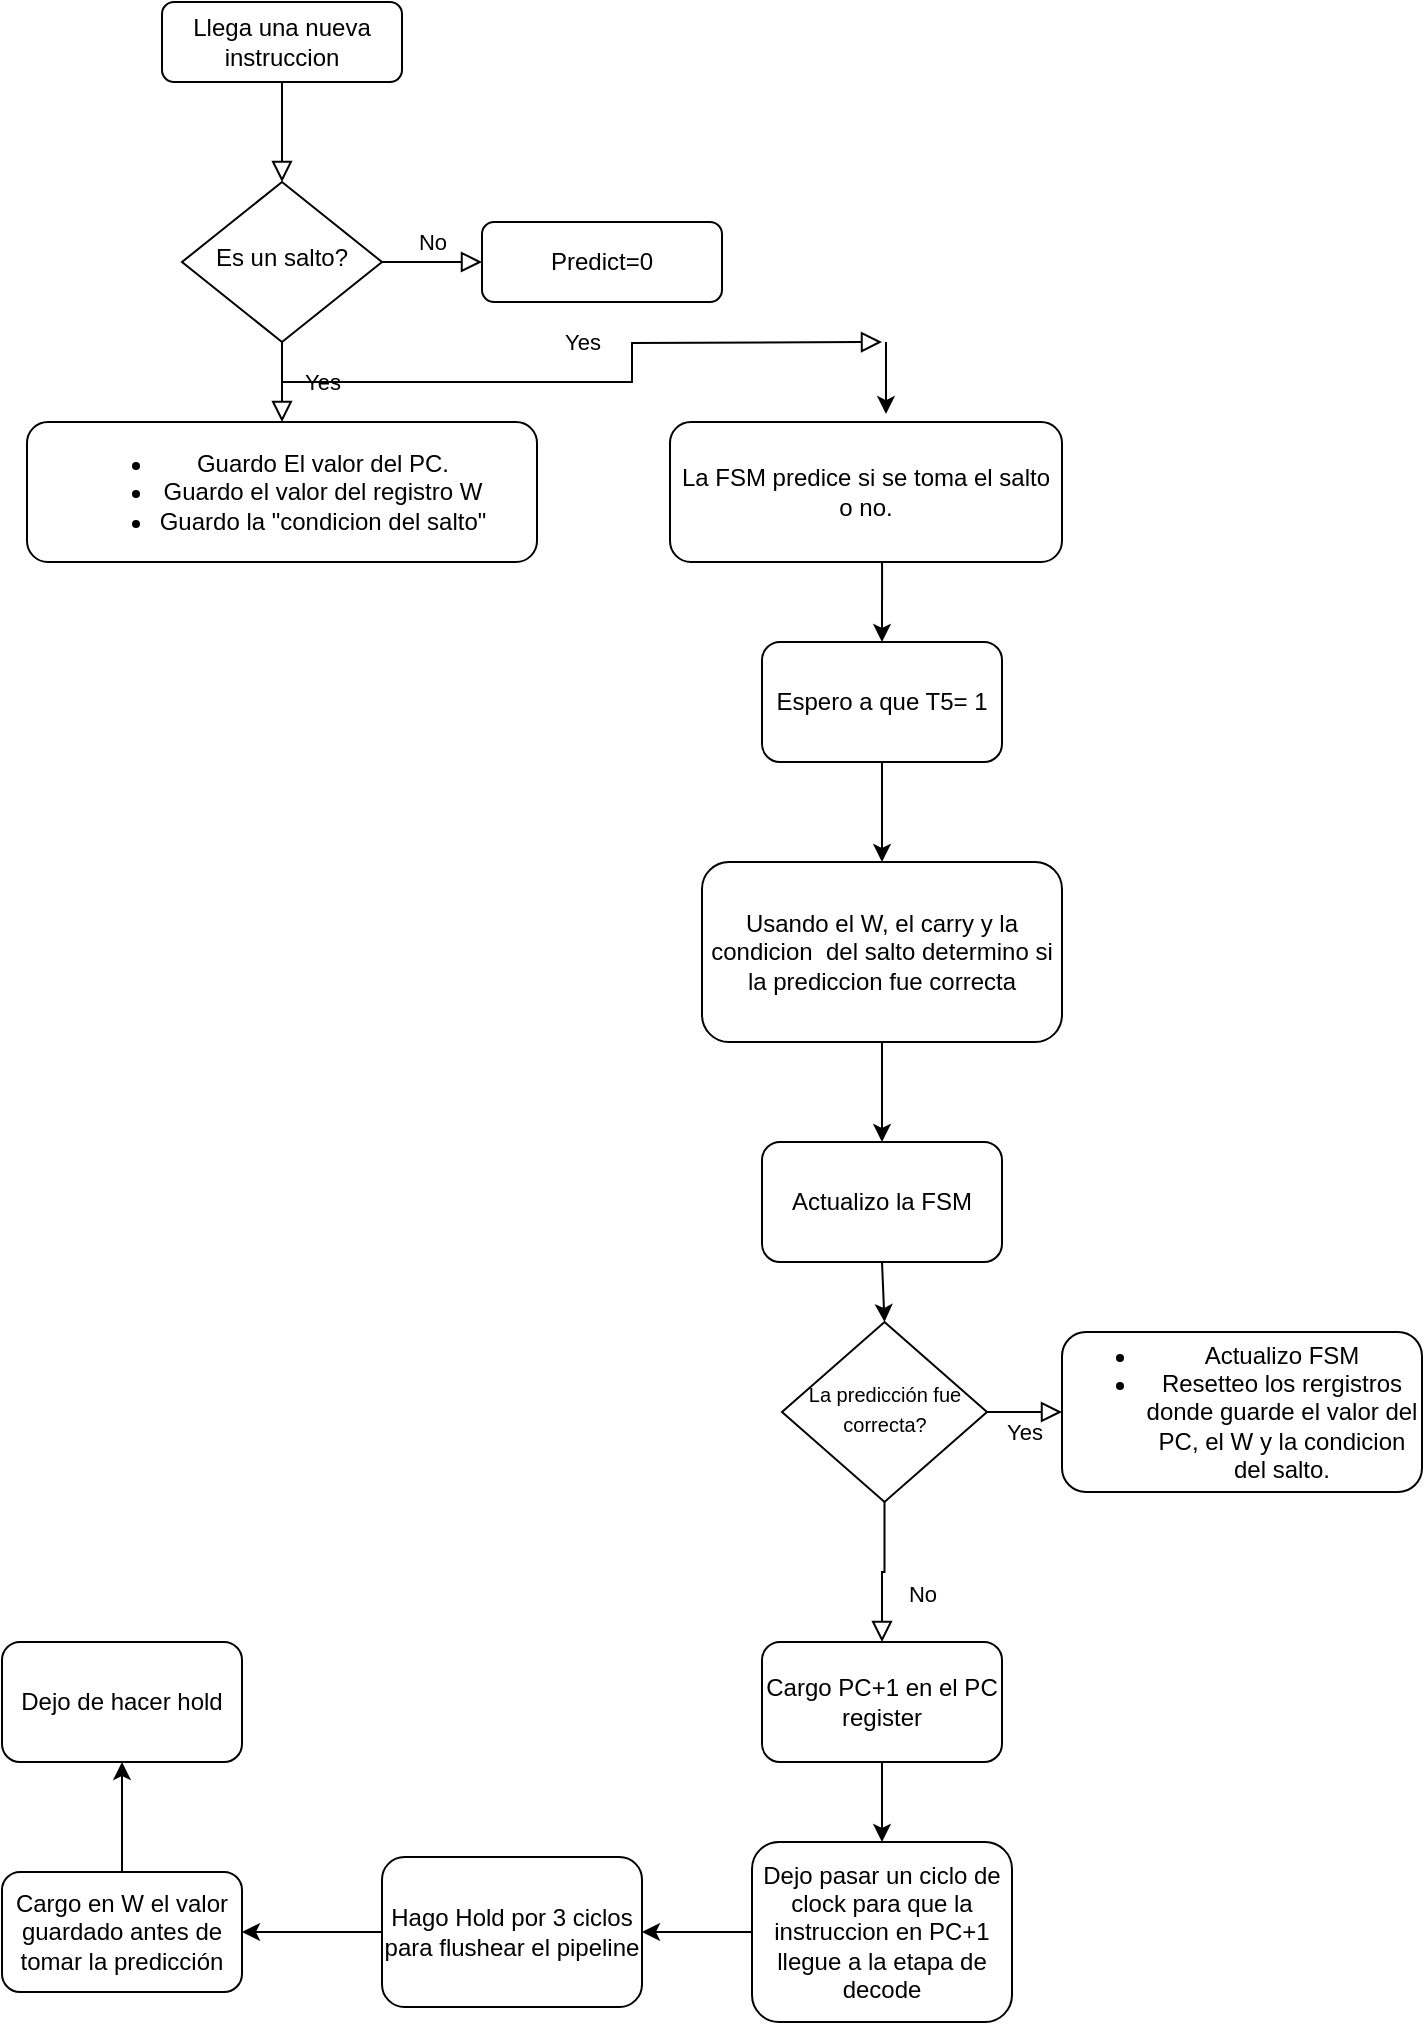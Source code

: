 <mxfile version="13.0.9" type="device"><diagram id="C5RBs43oDa-KdzZeNtuy" name="Page-1"><mxGraphModel dx="868" dy="482" grid="1" gridSize="10" guides="1" tooltips="1" connect="1" arrows="1" fold="1" page="1" pageScale="1" pageWidth="827" pageHeight="1169" math="0" shadow="0"><root><mxCell id="WIyWlLk6GJQsqaUBKTNV-0"/><mxCell id="WIyWlLk6GJQsqaUBKTNV-1" parent="WIyWlLk6GJQsqaUBKTNV-0"/><mxCell id="WIyWlLk6GJQsqaUBKTNV-2" value="" style="rounded=0;html=1;jettySize=auto;orthogonalLoop=1;fontSize=11;endArrow=block;endFill=0;endSize=8;strokeWidth=1;shadow=0;labelBackgroundColor=none;edgeStyle=orthogonalEdgeStyle;" parent="WIyWlLk6GJQsqaUBKTNV-1" source="WIyWlLk6GJQsqaUBKTNV-3" target="WIyWlLk6GJQsqaUBKTNV-6" edge="1"><mxGeometry relative="1" as="geometry"/></mxCell><mxCell id="WIyWlLk6GJQsqaUBKTNV-3" value="Llega una nueva instruccion" style="rounded=1;whiteSpace=wrap;html=1;fontSize=12;glass=0;strokeWidth=1;shadow=0;" parent="WIyWlLk6GJQsqaUBKTNV-1" vertex="1"><mxGeometry x="160" y="80" width="120" height="40" as="geometry"/></mxCell><mxCell id="WIyWlLk6GJQsqaUBKTNV-4" value="Yes" style="rounded=0;html=1;jettySize=auto;orthogonalLoop=1;fontSize=11;endArrow=block;endFill=0;endSize=8;strokeWidth=1;shadow=0;labelBackgroundColor=none;edgeStyle=orthogonalEdgeStyle;entryX=0.5;entryY=0;entryDx=0;entryDy=0;" parent="WIyWlLk6GJQsqaUBKTNV-1" source="WIyWlLk6GJQsqaUBKTNV-6" target="YGlBLgXunkYc2qi7DYy2-1" edge="1"><mxGeometry y="20" relative="1" as="geometry"><mxPoint as="offset"/><mxPoint x="220" y="280" as="targetPoint"/></mxGeometry></mxCell><mxCell id="WIyWlLk6GJQsqaUBKTNV-5" value="No" style="edgeStyle=orthogonalEdgeStyle;rounded=0;html=1;jettySize=auto;orthogonalLoop=1;fontSize=11;endArrow=block;endFill=0;endSize=8;strokeWidth=1;shadow=0;labelBackgroundColor=none;" parent="WIyWlLk6GJQsqaUBKTNV-1" source="WIyWlLk6GJQsqaUBKTNV-6" target="WIyWlLk6GJQsqaUBKTNV-7" edge="1"><mxGeometry y="10" relative="1" as="geometry"><mxPoint as="offset"/></mxGeometry></mxCell><mxCell id="WIyWlLk6GJQsqaUBKTNV-6" value="Es un salto?" style="rhombus;whiteSpace=wrap;html=1;shadow=0;fontFamily=Helvetica;fontSize=12;align=center;strokeWidth=1;spacing=6;spacingTop=-4;" parent="WIyWlLk6GJQsqaUBKTNV-1" vertex="1"><mxGeometry x="170" y="170" width="100" height="80" as="geometry"/></mxCell><mxCell id="WIyWlLk6GJQsqaUBKTNV-7" value="Predict=0" style="rounded=1;whiteSpace=wrap;html=1;fontSize=12;glass=0;strokeWidth=1;shadow=0;" parent="WIyWlLk6GJQsqaUBKTNV-1" vertex="1"><mxGeometry x="320" y="190" width="120" height="40" as="geometry"/></mxCell><mxCell id="WIyWlLk6GJQsqaUBKTNV-8" value="No" style="rounded=0;html=1;jettySize=auto;orthogonalLoop=1;fontSize=11;endArrow=block;endFill=0;endSize=8;strokeWidth=1;shadow=0;labelBackgroundColor=none;edgeStyle=orthogonalEdgeStyle;entryX=0.5;entryY=0;entryDx=0;entryDy=0;" parent="WIyWlLk6GJQsqaUBKTNV-1" source="WIyWlLk6GJQsqaUBKTNV-10" target="YGlBLgXunkYc2qi7DYy2-18" edge="1"><mxGeometry x="0.333" y="20" relative="1" as="geometry"><mxPoint as="offset"/><mxPoint x="532.2" y="900" as="targetPoint"/></mxGeometry></mxCell><mxCell id="WIyWlLk6GJQsqaUBKTNV-9" value="Yes" style="edgeStyle=orthogonalEdgeStyle;rounded=0;html=1;jettySize=auto;orthogonalLoop=1;fontSize=11;endArrow=block;endFill=0;endSize=8;strokeWidth=1;shadow=0;labelBackgroundColor=none;" parent="WIyWlLk6GJQsqaUBKTNV-1" source="WIyWlLk6GJQsqaUBKTNV-10" target="WIyWlLk6GJQsqaUBKTNV-12" edge="1"><mxGeometry y="10" relative="1" as="geometry"><mxPoint as="offset"/></mxGeometry></mxCell><mxCell id="WIyWlLk6GJQsqaUBKTNV-10" value="&lt;font style=&quot;font-size: 10px&quot;&gt;La predicción fue correcta?&lt;/font&gt;" style="rhombus;whiteSpace=wrap;html=1;shadow=0;fontFamily=Helvetica;fontSize=12;align=center;strokeWidth=1;spacing=6;spacingTop=-4;" parent="WIyWlLk6GJQsqaUBKTNV-1" vertex="1"><mxGeometry x="470" y="740" width="102.5" height="90" as="geometry"/></mxCell><mxCell id="WIyWlLk6GJQsqaUBKTNV-12" value="&lt;ul&gt;&lt;li&gt;Actualizo FSM&lt;/li&gt;&lt;li&gt;Resetteo los rergistros donde guarde el valor del PC, el W y la condicion del salto.&lt;/li&gt;&lt;/ul&gt;" style="rounded=1;whiteSpace=wrap;html=1;fontSize=12;glass=0;strokeWidth=1;shadow=0;" parent="WIyWlLk6GJQsqaUBKTNV-1" vertex="1"><mxGeometry x="610" y="745" width="180" height="80" as="geometry"/></mxCell><mxCell id="YGlBLgXunkYc2qi7DYy2-1" value="&lt;ul&gt;&lt;li&gt;Guardo El valor del PC.&lt;/li&gt;&lt;li&gt;Guardo el valor del registro W&lt;/li&gt;&lt;li&gt;Guardo la &quot;condicion del salto&quot;&lt;/li&gt;&lt;/ul&gt;" style="rounded=1;whiteSpace=wrap;html=1;" vertex="1" parent="WIyWlLk6GJQsqaUBKTNV-1"><mxGeometry x="92.5" y="290" width="255" height="70" as="geometry"/></mxCell><mxCell id="YGlBLgXunkYc2qi7DYy2-2" value="La FSM predice si se toma el salto o no." style="rounded=1;whiteSpace=wrap;html=1;" vertex="1" parent="WIyWlLk6GJQsqaUBKTNV-1"><mxGeometry x="414" y="290" width="196" height="70" as="geometry"/></mxCell><mxCell id="YGlBLgXunkYc2qi7DYy2-4" value="" style="endArrow=classic;html=1;entryX=0.551;entryY=-0.057;entryDx=0;entryDy=0;entryPerimeter=0;" edge="1" parent="WIyWlLk6GJQsqaUBKTNV-1" target="YGlBLgXunkYc2qi7DYy2-2"><mxGeometry width="50" height="50" relative="1" as="geometry"><mxPoint x="522" y="250" as="sourcePoint"/><mxPoint x="340" y="350" as="targetPoint"/></mxGeometry></mxCell><mxCell id="YGlBLgXunkYc2qi7DYy2-5" value="Yes" style="rounded=0;html=1;jettySize=auto;orthogonalLoop=1;fontSize=11;endArrow=block;endFill=0;endSize=8;strokeWidth=1;shadow=0;labelBackgroundColor=none;edgeStyle=orthogonalEdgeStyle;exitX=0.5;exitY=1;exitDx=0;exitDy=0;" edge="1" parent="WIyWlLk6GJQsqaUBKTNV-1" source="WIyWlLk6GJQsqaUBKTNV-6"><mxGeometry y="20" relative="1" as="geometry"><mxPoint as="offset"/><mxPoint x="280" y="250" as="sourcePoint"/><mxPoint x="520" y="250" as="targetPoint"/></mxGeometry></mxCell><mxCell id="YGlBLgXunkYc2qi7DYy2-6" value="Espero a que T5= 1" style="rounded=1;whiteSpace=wrap;html=1;" vertex="1" parent="WIyWlLk6GJQsqaUBKTNV-1"><mxGeometry x="460" y="400" width="120" height="60" as="geometry"/></mxCell><mxCell id="YGlBLgXunkYc2qi7DYy2-7" value="" style="endArrow=classic;html=1;exitX=0.541;exitY=1;exitDx=0;exitDy=0;exitPerimeter=0;entryX=0.5;entryY=0;entryDx=0;entryDy=0;" edge="1" parent="WIyWlLk6GJQsqaUBKTNV-1" source="YGlBLgXunkYc2qi7DYy2-2" target="YGlBLgXunkYc2qi7DYy2-6"><mxGeometry width="50" height="50" relative="1" as="geometry"><mxPoint x="290" y="500" as="sourcePoint"/><mxPoint x="340" y="450" as="targetPoint"/></mxGeometry></mxCell><mxCell id="YGlBLgXunkYc2qi7DYy2-8" value="Usando el W, el carry y la condicion&amp;nbsp; del salto determino si la prediccion fue correcta" style="rounded=1;whiteSpace=wrap;html=1;" vertex="1" parent="WIyWlLk6GJQsqaUBKTNV-1"><mxGeometry x="430" y="510" width="180" height="90" as="geometry"/></mxCell><mxCell id="YGlBLgXunkYc2qi7DYy2-11" value="" style="endArrow=classic;html=1;exitX=0.5;exitY=1;exitDx=0;exitDy=0;" edge="1" parent="WIyWlLk6GJQsqaUBKTNV-1" source="YGlBLgXunkYc2qi7DYy2-6" target="YGlBLgXunkYc2qi7DYy2-8"><mxGeometry width="50" height="50" relative="1" as="geometry"><mxPoint x="310" y="500" as="sourcePoint"/><mxPoint x="360" y="450" as="targetPoint"/></mxGeometry></mxCell><mxCell id="YGlBLgXunkYc2qi7DYy2-13" value="Actualizo la FSM" style="rounded=1;whiteSpace=wrap;html=1;" vertex="1" parent="WIyWlLk6GJQsqaUBKTNV-1"><mxGeometry x="460" y="650" width="120" height="60" as="geometry"/></mxCell><mxCell id="YGlBLgXunkYc2qi7DYy2-15" value="" style="endArrow=classic;html=1;exitX=0.5;exitY=1;exitDx=0;exitDy=0;" edge="1" parent="WIyWlLk6GJQsqaUBKTNV-1" source="YGlBLgXunkYc2qi7DYy2-8" target="YGlBLgXunkYc2qi7DYy2-13"><mxGeometry width="50" height="50" relative="1" as="geometry"><mxPoint x="340" y="800" as="sourcePoint"/><mxPoint x="390" y="750" as="targetPoint"/></mxGeometry></mxCell><mxCell id="YGlBLgXunkYc2qi7DYy2-16" value="" style="endArrow=classic;html=1;exitX=0.5;exitY=1;exitDx=0;exitDy=0;entryX=0.5;entryY=0;entryDx=0;entryDy=0;" edge="1" parent="WIyWlLk6GJQsqaUBKTNV-1" source="YGlBLgXunkYc2qi7DYy2-13" target="WIyWlLk6GJQsqaUBKTNV-10"><mxGeometry width="50" height="50" relative="1" as="geometry"><mxPoint x="340" y="800" as="sourcePoint"/><mxPoint x="390" y="750" as="targetPoint"/></mxGeometry></mxCell><mxCell id="YGlBLgXunkYc2qi7DYy2-18" value="&lt;div&gt;Cargo PC+1 en el PC register&lt;/div&gt;" style="rounded=1;whiteSpace=wrap;html=1;" vertex="1" parent="WIyWlLk6GJQsqaUBKTNV-1"><mxGeometry x="460" y="900" width="120" height="60" as="geometry"/></mxCell><mxCell id="YGlBLgXunkYc2qi7DYy2-19" value="Dejo pasar un ciclo de clock para que la instruccion en PC+1 llegue a la etapa de decode" style="rounded=1;whiteSpace=wrap;html=1;" vertex="1" parent="WIyWlLk6GJQsqaUBKTNV-1"><mxGeometry x="455" y="1000" width="130" height="90" as="geometry"/></mxCell><mxCell id="YGlBLgXunkYc2qi7DYy2-20" value="" style="endArrow=classic;html=1;exitX=0.5;exitY=1;exitDx=0;exitDy=0;" edge="1" parent="WIyWlLk6GJQsqaUBKTNV-1" source="YGlBLgXunkYc2qi7DYy2-18" target="YGlBLgXunkYc2qi7DYy2-19"><mxGeometry width="50" height="50" relative="1" as="geometry"><mxPoint x="340" y="1200" as="sourcePoint"/><mxPoint x="390" y="1150" as="targetPoint"/></mxGeometry></mxCell><mxCell id="YGlBLgXunkYc2qi7DYy2-22" value="Hago Hold por 3 ciclos para flushear el pipeline" style="rounded=1;whiteSpace=wrap;html=1;" vertex="1" parent="WIyWlLk6GJQsqaUBKTNV-1"><mxGeometry x="270" y="1007.5" width="130" height="75" as="geometry"/></mxCell><mxCell id="YGlBLgXunkYc2qi7DYy2-23" value="" style="endArrow=classic;html=1;exitX=0;exitY=0.5;exitDx=0;exitDy=0;entryX=1;entryY=0.5;entryDx=0;entryDy=0;" edge="1" parent="WIyWlLk6GJQsqaUBKTNV-1" source="YGlBLgXunkYc2qi7DYy2-19" target="YGlBLgXunkYc2qi7DYy2-22"><mxGeometry width="50" height="50" relative="1" as="geometry"><mxPoint x="340" y="930" as="sourcePoint"/><mxPoint x="390" y="880" as="targetPoint"/></mxGeometry></mxCell><mxCell id="YGlBLgXunkYc2qi7DYy2-24" value="" style="endArrow=classic;html=1;exitX=0;exitY=0.5;exitDx=0;exitDy=0;" edge="1" parent="WIyWlLk6GJQsqaUBKTNV-1" source="YGlBLgXunkYc2qi7DYy2-22" target="YGlBLgXunkYc2qi7DYy2-25"><mxGeometry width="50" height="50" relative="1" as="geometry"><mxPoint x="340" y="930" as="sourcePoint"/><mxPoint x="230" y="1045" as="targetPoint"/></mxGeometry></mxCell><mxCell id="YGlBLgXunkYc2qi7DYy2-25" value="Cargo en W el valor guardado antes de tomar la predicción" style="rounded=1;whiteSpace=wrap;html=1;" vertex="1" parent="WIyWlLk6GJQsqaUBKTNV-1"><mxGeometry x="80" y="1015" width="120" height="60" as="geometry"/></mxCell><mxCell id="YGlBLgXunkYc2qi7DYy2-26" value="" style="endArrow=classic;html=1;exitX=0.5;exitY=0;exitDx=0;exitDy=0;" edge="1" parent="WIyWlLk6GJQsqaUBKTNV-1" source="YGlBLgXunkYc2qi7DYy2-25" target="YGlBLgXunkYc2qi7DYy2-27"><mxGeometry width="50" height="50" relative="1" as="geometry"><mxPoint x="340" y="990" as="sourcePoint"/><mxPoint x="140" y="950" as="targetPoint"/></mxGeometry></mxCell><mxCell id="YGlBLgXunkYc2qi7DYy2-27" value="Dejo de hacer hold" style="rounded=1;whiteSpace=wrap;html=1;" vertex="1" parent="WIyWlLk6GJQsqaUBKTNV-1"><mxGeometry x="80" y="900" width="120" height="60" as="geometry"/></mxCell></root></mxGraphModel></diagram></mxfile>